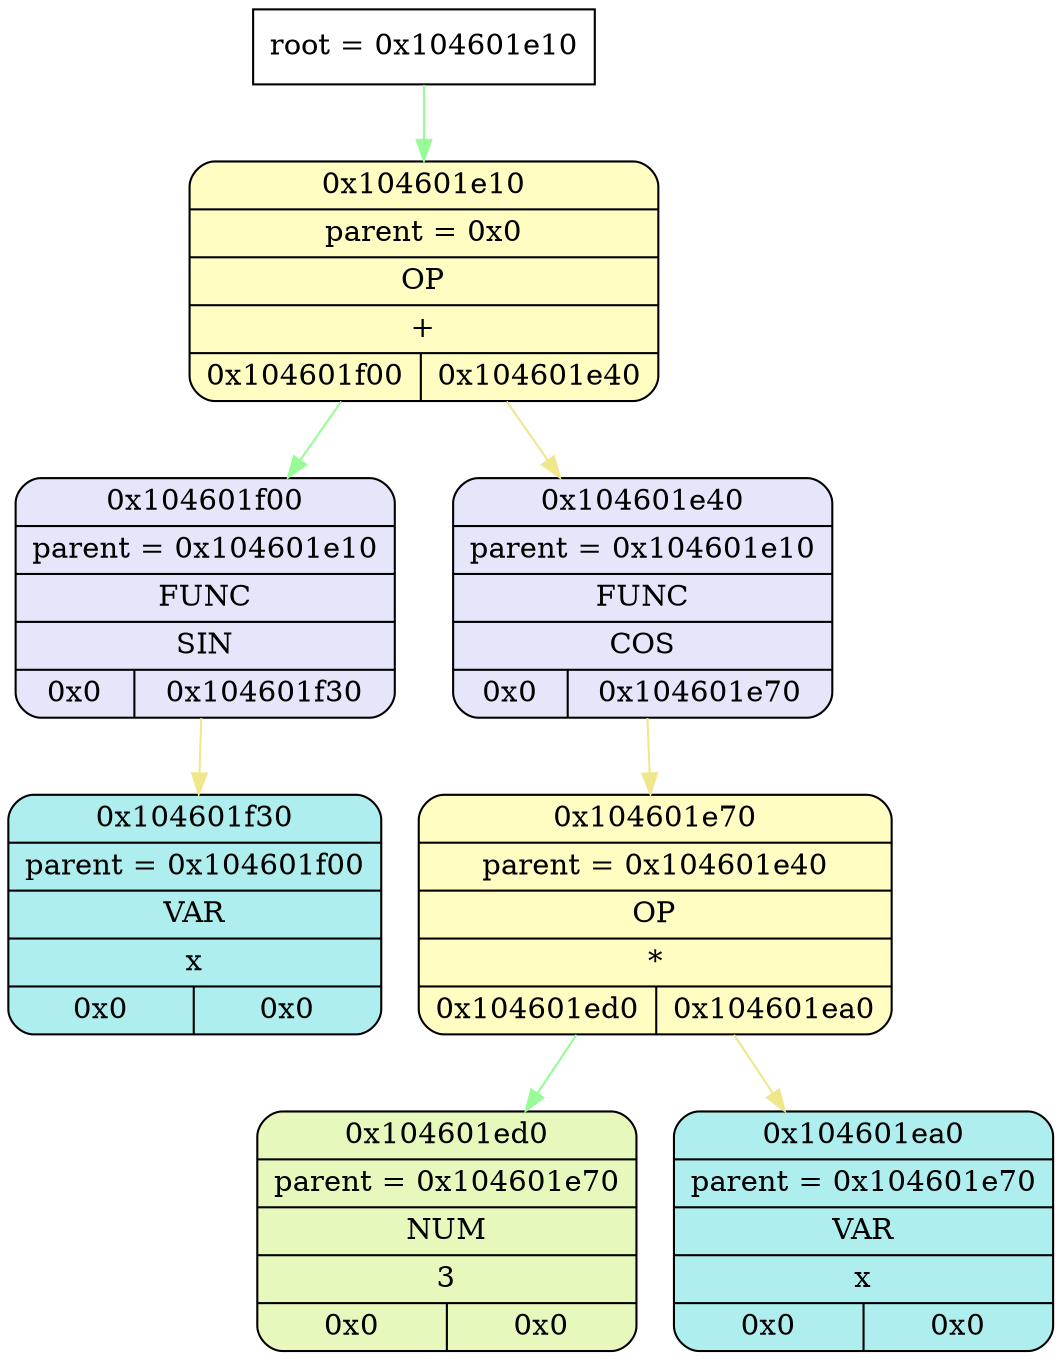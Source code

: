 digraph
{
    node_info[shape = record, label = "{root = 0x104601e10}"];

    node_info->node_0x104601e10 [color = "#98FB98"];
    node_0x104601e10[shape = Mrecord, label = "{{0x104601e10} | {parent =  0x0} | {OP} | {+} | {0x104601f00 | 0x104601e40}}",
                style="filled", fillcolor="#FFFDC2"];
    node_0x104601f00[shape = Mrecord, label = "{{0x104601f00} | {parent =  0x104601e10} | {FUNC} | {SIN} | {0x0 | 0x104601f30}}",
                style="filled", fillcolor="#E6E6FA"];
    node_0x104601f30[shape = Mrecord, label = "{{0x104601f30} | {parent =  0x104601f00} | {VAR} | {x} | {0x0 | 0x0}}",
                style="filled", fillcolor="#AFEEEE"];
    node_0x104601e40[shape = Mrecord, label = "{{0x104601e40} | {parent =  0x104601e10} | {FUNC} | {COS} | {0x0 | 0x104601e70}}",
                style="filled", fillcolor="#E6E6FA"];
    node_0x104601e70[shape = Mrecord, label = "{{0x104601e70} | {parent =  0x104601e40} | {OP} | {*} | {0x104601ed0 | 0x104601ea0}}",
                style="filled", fillcolor="#FFFDC2"];
    node_0x104601ed0[shape = Mrecord, label = "{{0x104601ed0} | {parent =  0x104601e70} | {NUM} | {3} | {0x0 | 0x0}}",
                style="filled", fillcolor="#E7F8BC"];
    node_0x104601ea0[shape = Mrecord, label = "{{0x104601ea0} | {parent =  0x104601e70} | {VAR} | {x} | {0x0 | 0x0}}",
                style="filled", fillcolor="#AFEEEE"];
    node_0x104601e10->node_0x104601f00 [color = "#98FB98"];
    node_0x104601f00->node_0x104601f30 [color = "#F0E68C"];
    node_0x104601e10->node_0x104601e40 [color = "#F0E68C"];
    node_0x104601e40->node_0x104601e70 [color = "#F0E68C"];
    node_0x104601e70->node_0x104601ed0 [color = "#98FB98"];
    node_0x104601e70->node_0x104601ea0 [color = "#F0E68C"];
}